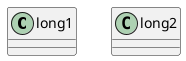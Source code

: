 {
  "sha1": "sxbpr088c9yoaoear2t8g1tjqxa53kc",
  "insertion": {
    "when": "2024-06-04T17:28:45.589Z",
    "user": "plantuml@gmail.com"
  }
}
@startuml
class "long1" as ID1 {
}

class ID2 as "long2" {
}

@enduml

